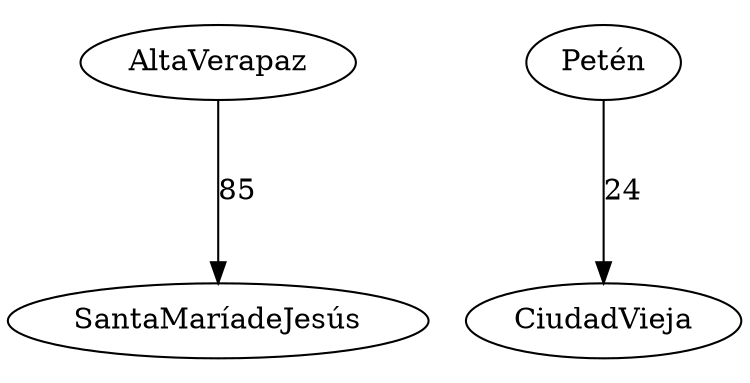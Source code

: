 digraph G {
graph [ratio=0.5];
  "AltaVerapaz" -> "SantaMaríadeJesús" [label="85"];
  "Petén" -> "CiudadVieja" [label="24"];
}
